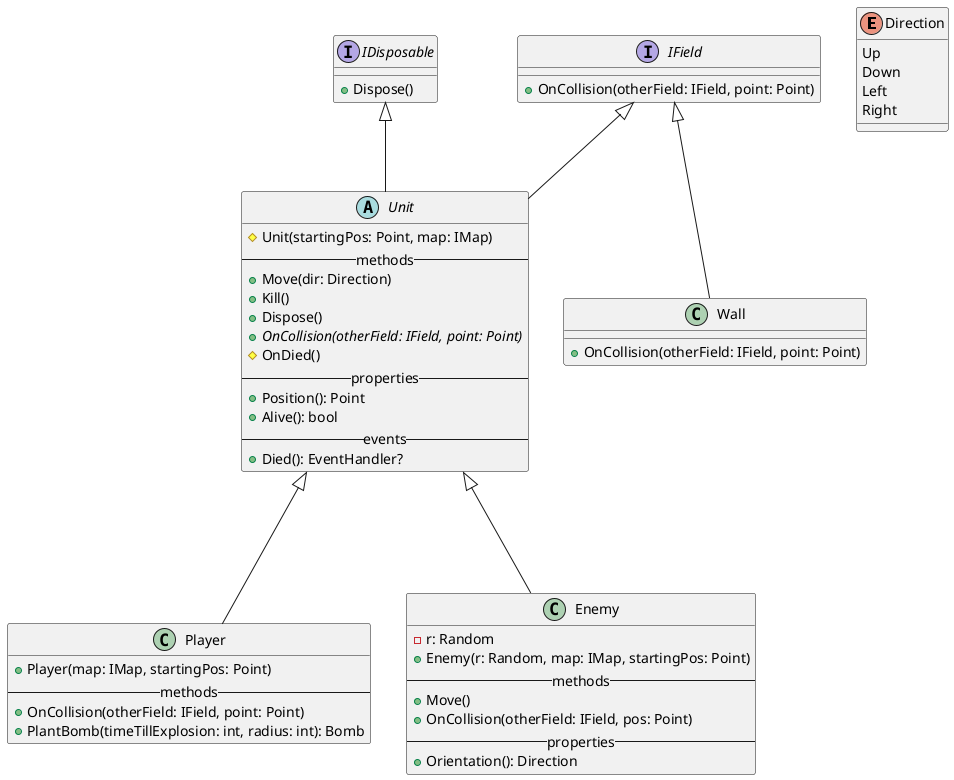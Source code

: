 @startuml

enum Direction {
    Up
    Down
    Left
    Right
}

abstract class Unit {
    # Unit(startingPos: Point, map: IMap)
    --methods--
    + Move(dir: Direction)
    + Kill()
    + Dispose()
    + {abstract} OnCollision(otherField: IField, point: Point)
    # OnDied()
    --properties--
    + Position(): Point 
    + Alive(): bool
    --events--
    + Died(): EventHandler?
}

interface IDisposable {
    + Dispose()
}

interface IField {
    + OnCollision(otherField: IField, point: Point)
}

class Player {
    + Player(map: IMap, startingPos: Point)
    --methods--
    + OnCollision(otherField: IField, point: Point)
    + PlantBomb(timeTillExplosion: int, radius: int): Bomb
}

class Enemy {
    - r: Random
    + Enemy(r: Random, map: IMap, startingPos: Point)
    --methods--
    + Move()
    + OnCollision(otherField: IField, pos: Point)
    --properties--
    + Orientation(): Direction
}

class Wall {
    + OnCollision(otherField: IField, point: Point)
}
Wall -up-|> IField

Enemy --up-|> Unit

Player --up-|> Unit

Unit -up-|> IDisposable
Unit -up-|> IField
@enduml